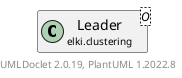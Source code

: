 @startuml
    remove .*\.(Instance|Par|Parameterizer|Factory)$
    set namespaceSeparator none
    hide empty fields
    hide empty methods

    class "<size:14>Leader.Par\n<size:10>elki.clustering" as elki.clustering.Leader.Par<O> {
        {static} +THRESHOLD_ID: OptionID
        -threshold: double
        #distance: Distance<? super O>
        +configure(Parameterization): void
        +make(): Leader<O>
    }

    interface "<size:14>Parameterizer\n<size:10>elki.utilities.optionhandling" as elki.utilities.optionhandling.Parameterizer [[../utilities/optionhandling/Parameterizer.html]] {
        {abstract} +make(): Object
    }
    class "<size:14>Leader\n<size:10>elki.clustering" as elki.clustering.Leader<O> [[Leader.html]]

    elki.utilities.optionhandling.Parameterizer <|.. elki.clustering.Leader.Par
    elki.clustering.Leader +-- elki.clustering.Leader.Par

    center footer UMLDoclet 2.0.19, PlantUML 1.2022.8
@enduml
